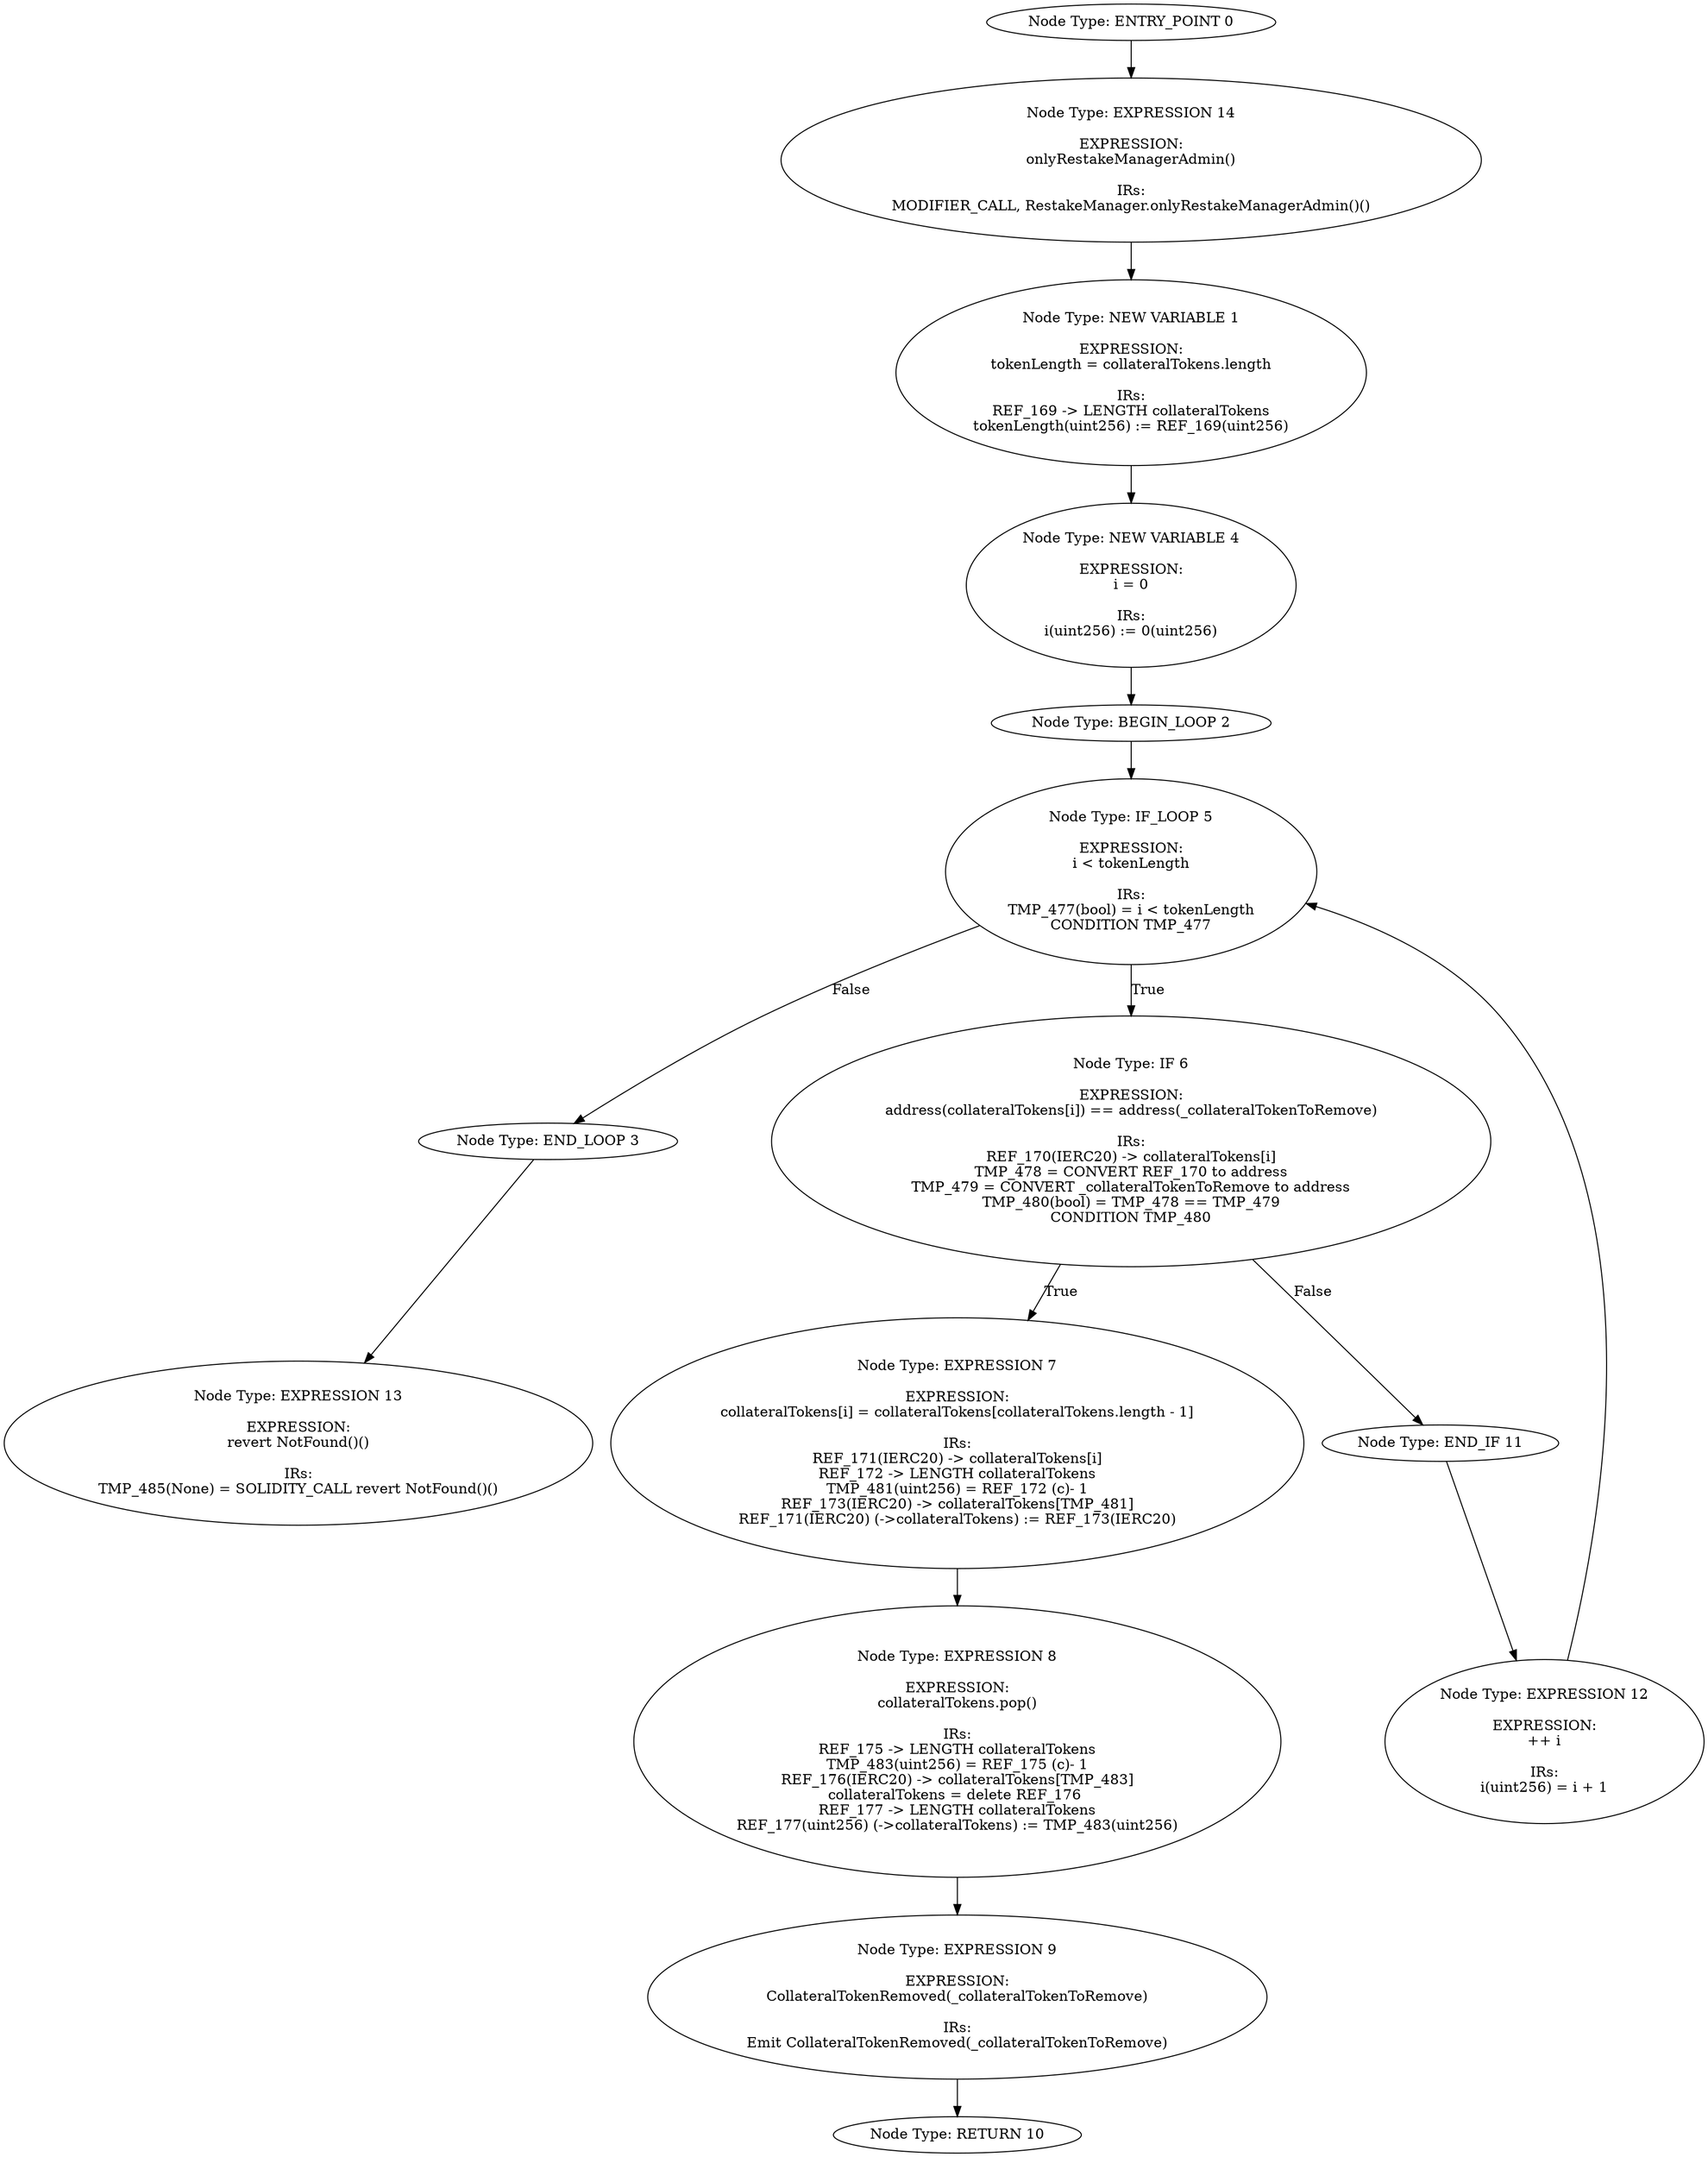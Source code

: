 digraph{
0[label="Node Type: ENTRY_POINT 0
"];
0->14;
1[label="Node Type: NEW VARIABLE 1

EXPRESSION:
tokenLength = collateralTokens.length

IRs:
REF_169 -> LENGTH collateralTokens
tokenLength(uint256) := REF_169(uint256)"];
1->4;
2[label="Node Type: BEGIN_LOOP 2
"];
2->5;
3[label="Node Type: END_LOOP 3
"];
3->13;
4[label="Node Type: NEW VARIABLE 4

EXPRESSION:
i = 0

IRs:
i(uint256) := 0(uint256)"];
4->2;
5[label="Node Type: IF_LOOP 5

EXPRESSION:
i < tokenLength

IRs:
TMP_477(bool) = i < tokenLength
CONDITION TMP_477"];
5->6[label="True"];
5->3[label="False"];
6[label="Node Type: IF 6

EXPRESSION:
address(collateralTokens[i]) == address(_collateralTokenToRemove)

IRs:
REF_170(IERC20) -> collateralTokens[i]
TMP_478 = CONVERT REF_170 to address
TMP_479 = CONVERT _collateralTokenToRemove to address
TMP_480(bool) = TMP_478 == TMP_479
CONDITION TMP_480"];
6->7[label="True"];
6->11[label="False"];
7[label="Node Type: EXPRESSION 7

EXPRESSION:
collateralTokens[i] = collateralTokens[collateralTokens.length - 1]

IRs:
REF_171(IERC20) -> collateralTokens[i]
REF_172 -> LENGTH collateralTokens
TMP_481(uint256) = REF_172 (c)- 1
REF_173(IERC20) -> collateralTokens[TMP_481]
REF_171(IERC20) (->collateralTokens) := REF_173(IERC20)"];
7->8;
8[label="Node Type: EXPRESSION 8

EXPRESSION:
collateralTokens.pop()

IRs:
REF_175 -> LENGTH collateralTokens
TMP_483(uint256) = REF_175 (c)- 1
REF_176(IERC20) -> collateralTokens[TMP_483]
collateralTokens = delete REF_176 
REF_177 -> LENGTH collateralTokens
REF_177(uint256) (->collateralTokens) := TMP_483(uint256)"];
8->9;
9[label="Node Type: EXPRESSION 9

EXPRESSION:
CollateralTokenRemoved(_collateralTokenToRemove)

IRs:
Emit CollateralTokenRemoved(_collateralTokenToRemove)"];
9->10;
10[label="Node Type: RETURN 10
"];
11[label="Node Type: END_IF 11
"];
11->12;
12[label="Node Type: EXPRESSION 12

EXPRESSION:
++ i

IRs:
i(uint256) = i + 1"];
12->5;
13[label="Node Type: EXPRESSION 13

EXPRESSION:
revert NotFound()()

IRs:
TMP_485(None) = SOLIDITY_CALL revert NotFound()()"];
14[label="Node Type: EXPRESSION 14

EXPRESSION:
onlyRestakeManagerAdmin()

IRs:
MODIFIER_CALL, RestakeManager.onlyRestakeManagerAdmin()()"];
14->1;
}
